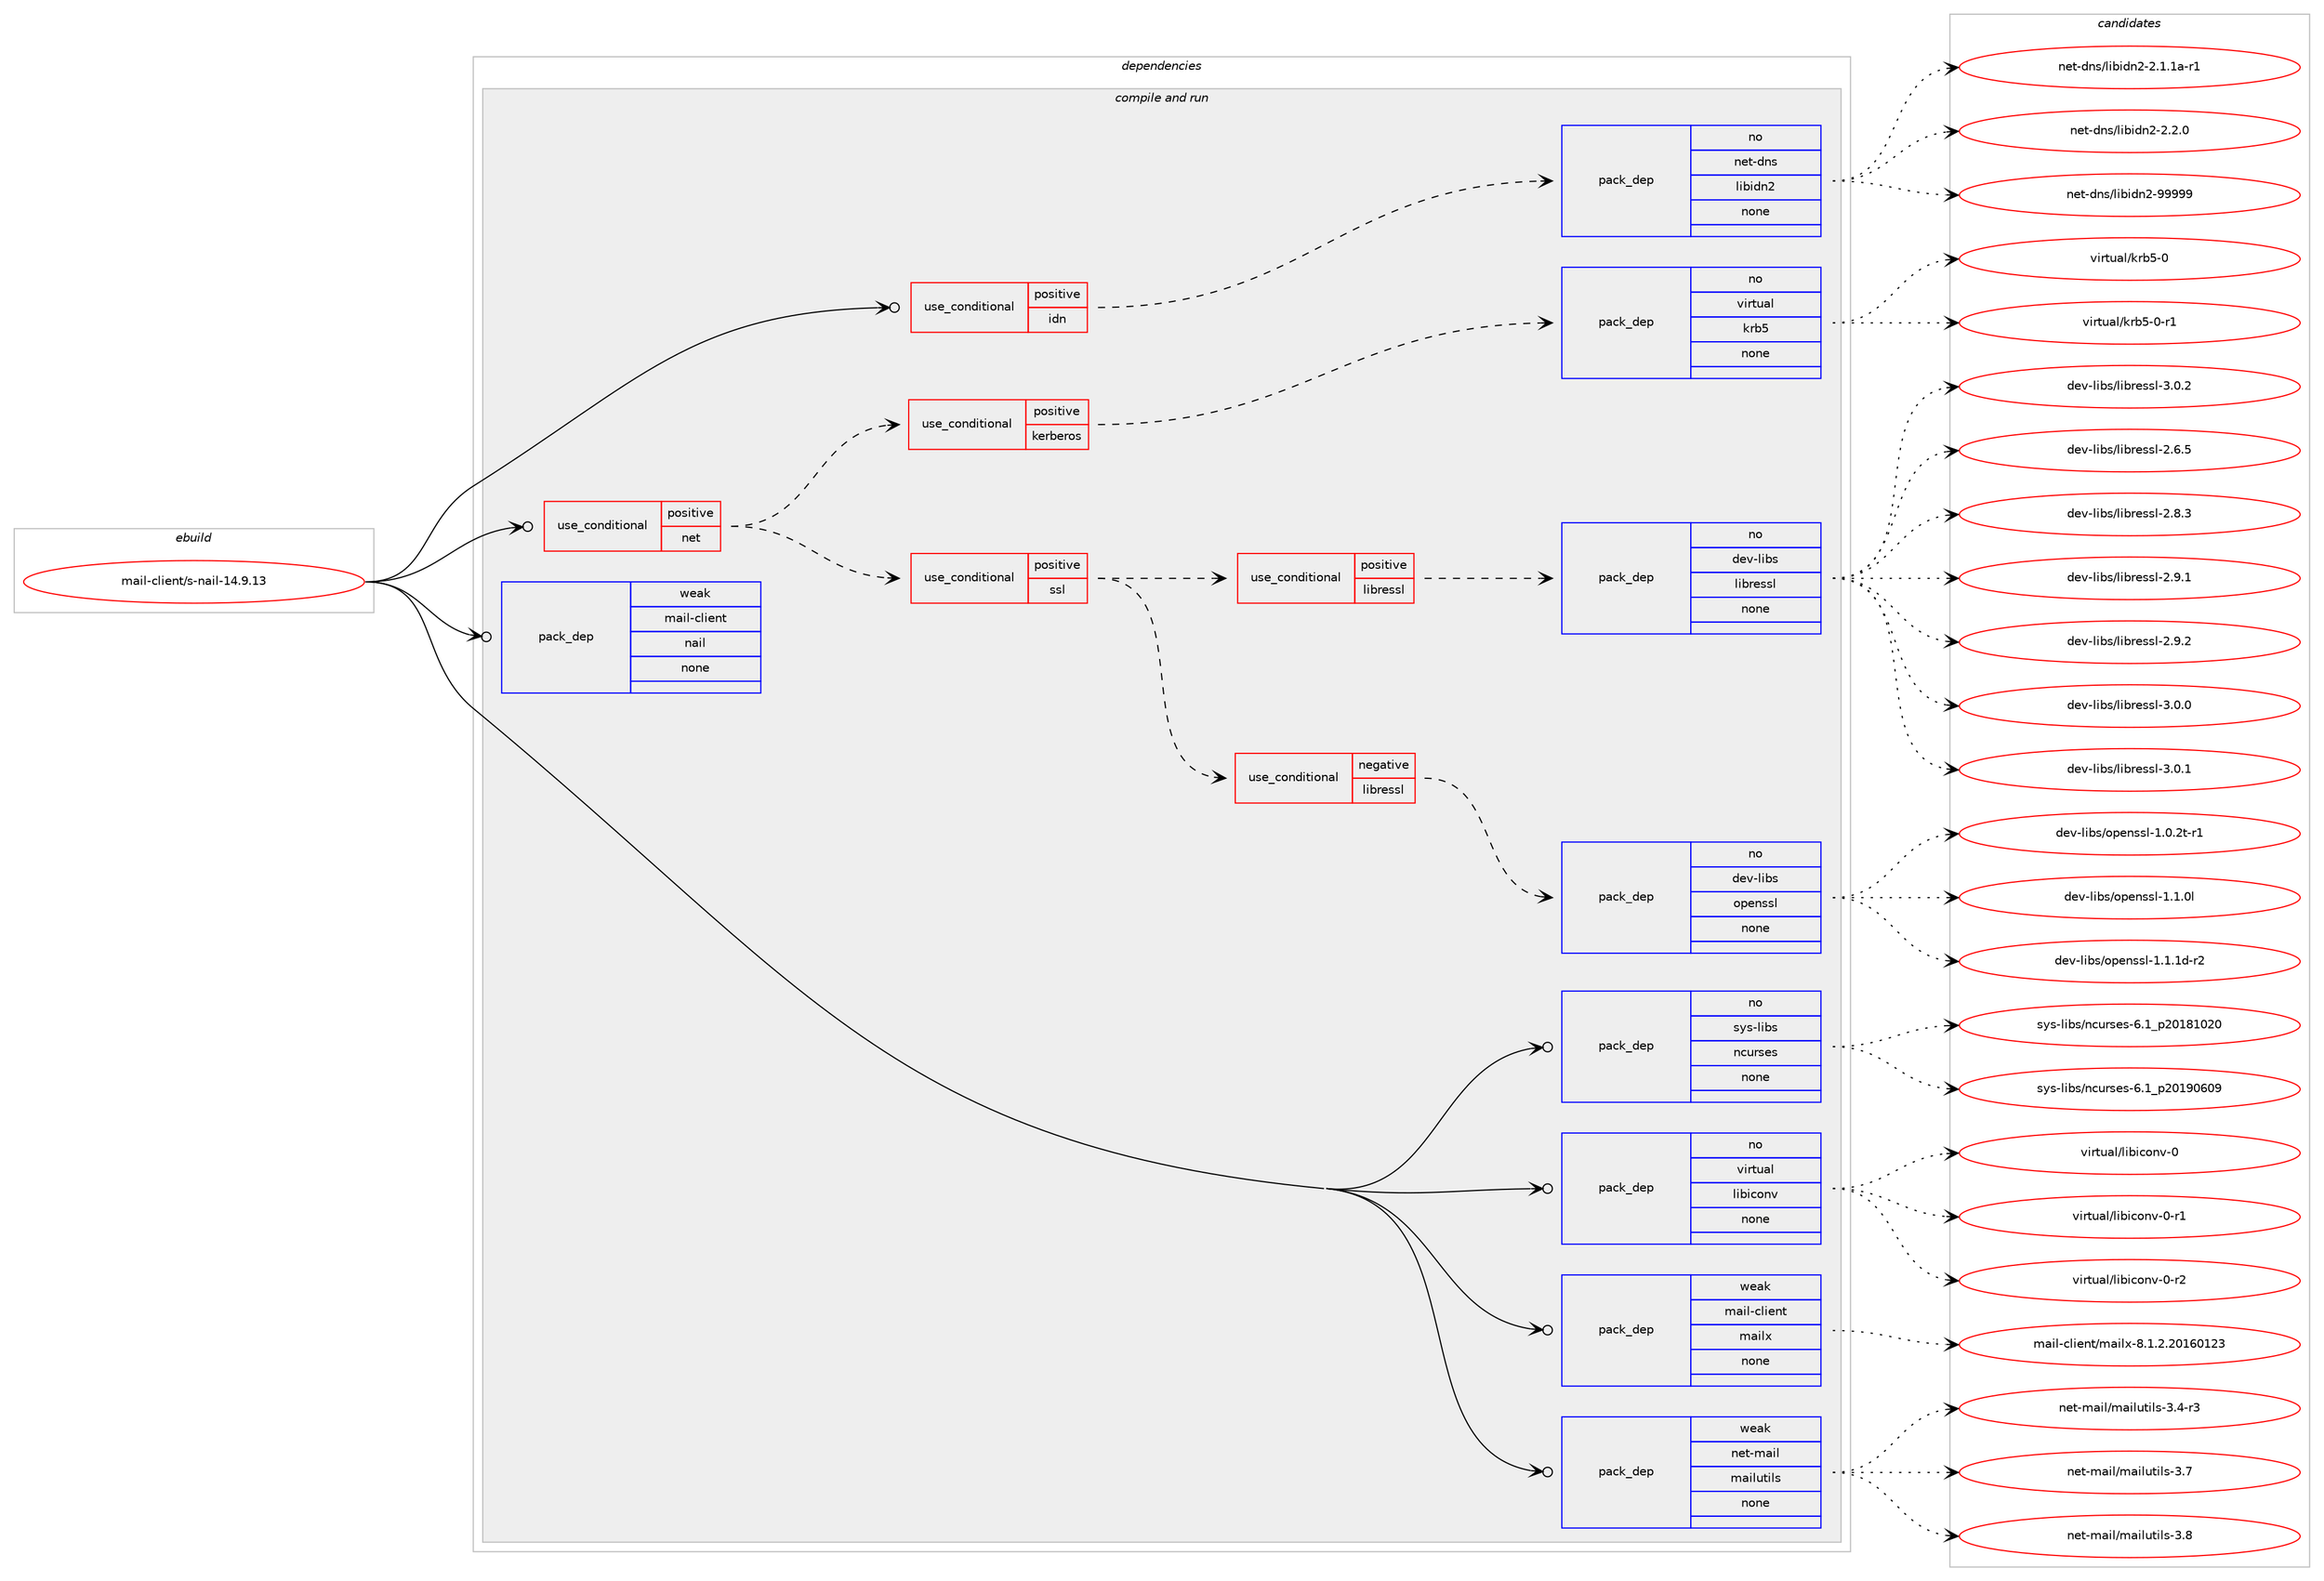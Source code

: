digraph prolog {

# *************
# Graph options
# *************

newrank=true;
concentrate=true;
compound=true;
graph [rankdir=LR,fontname=Helvetica,fontsize=10,ranksep=1.5];#, ranksep=2.5, nodesep=0.2];
edge  [arrowhead=vee];
node  [fontname=Helvetica,fontsize=10];

# **********
# The ebuild
# **********

subgraph cluster_leftcol {
color=gray;
rank=same;
label=<<i>ebuild</i>>;
id [label="mail-client/s-nail-14.9.13", color=red, width=4, href="../mail-client/s-nail-14.9.13.svg"];
}

# ****************
# The dependencies
# ****************

subgraph cluster_midcol {
color=gray;
label=<<i>dependencies</i>>;
subgraph cluster_compile {
fillcolor="#eeeeee";
style=filled;
label=<<i>compile</i>>;
}
subgraph cluster_compileandrun {
fillcolor="#eeeeee";
style=filled;
label=<<i>compile and run</i>>;
subgraph cond188197 {
dependency771937 [label=<<TABLE BORDER="0" CELLBORDER="1" CELLSPACING="0" CELLPADDING="4"><TR><TD ROWSPAN="3" CELLPADDING="10">use_conditional</TD></TR><TR><TD>positive</TD></TR><TR><TD>idn</TD></TR></TABLE>>, shape=none, color=red];
subgraph pack570374 {
dependency771938 [label=<<TABLE BORDER="0" CELLBORDER="1" CELLSPACING="0" CELLPADDING="4" WIDTH="220"><TR><TD ROWSPAN="6" CELLPADDING="30">pack_dep</TD></TR><TR><TD WIDTH="110">no</TD></TR><TR><TD>net-dns</TD></TR><TR><TD>libidn2</TD></TR><TR><TD>none</TD></TR><TR><TD></TD></TR></TABLE>>, shape=none, color=blue];
}
dependency771937:e -> dependency771938:w [weight=20,style="dashed",arrowhead="vee"];
}
id:e -> dependency771937:w [weight=20,style="solid",arrowhead="odotvee"];
subgraph cond188198 {
dependency771939 [label=<<TABLE BORDER="0" CELLBORDER="1" CELLSPACING="0" CELLPADDING="4"><TR><TD ROWSPAN="3" CELLPADDING="10">use_conditional</TD></TR><TR><TD>positive</TD></TR><TR><TD>net</TD></TR></TABLE>>, shape=none, color=red];
subgraph cond188199 {
dependency771940 [label=<<TABLE BORDER="0" CELLBORDER="1" CELLSPACING="0" CELLPADDING="4"><TR><TD ROWSPAN="3" CELLPADDING="10">use_conditional</TD></TR><TR><TD>positive</TD></TR><TR><TD>ssl</TD></TR></TABLE>>, shape=none, color=red];
subgraph cond188200 {
dependency771941 [label=<<TABLE BORDER="0" CELLBORDER="1" CELLSPACING="0" CELLPADDING="4"><TR><TD ROWSPAN="3" CELLPADDING="10">use_conditional</TD></TR><TR><TD>negative</TD></TR><TR><TD>libressl</TD></TR></TABLE>>, shape=none, color=red];
subgraph pack570375 {
dependency771942 [label=<<TABLE BORDER="0" CELLBORDER="1" CELLSPACING="0" CELLPADDING="4" WIDTH="220"><TR><TD ROWSPAN="6" CELLPADDING="30">pack_dep</TD></TR><TR><TD WIDTH="110">no</TD></TR><TR><TD>dev-libs</TD></TR><TR><TD>openssl</TD></TR><TR><TD>none</TD></TR><TR><TD></TD></TR></TABLE>>, shape=none, color=blue];
}
dependency771941:e -> dependency771942:w [weight=20,style="dashed",arrowhead="vee"];
}
dependency771940:e -> dependency771941:w [weight=20,style="dashed",arrowhead="vee"];
subgraph cond188201 {
dependency771943 [label=<<TABLE BORDER="0" CELLBORDER="1" CELLSPACING="0" CELLPADDING="4"><TR><TD ROWSPAN="3" CELLPADDING="10">use_conditional</TD></TR><TR><TD>positive</TD></TR><TR><TD>libressl</TD></TR></TABLE>>, shape=none, color=red];
subgraph pack570376 {
dependency771944 [label=<<TABLE BORDER="0" CELLBORDER="1" CELLSPACING="0" CELLPADDING="4" WIDTH="220"><TR><TD ROWSPAN="6" CELLPADDING="30">pack_dep</TD></TR><TR><TD WIDTH="110">no</TD></TR><TR><TD>dev-libs</TD></TR><TR><TD>libressl</TD></TR><TR><TD>none</TD></TR><TR><TD></TD></TR></TABLE>>, shape=none, color=blue];
}
dependency771943:e -> dependency771944:w [weight=20,style="dashed",arrowhead="vee"];
}
dependency771940:e -> dependency771943:w [weight=20,style="dashed",arrowhead="vee"];
}
dependency771939:e -> dependency771940:w [weight=20,style="dashed",arrowhead="vee"];
subgraph cond188202 {
dependency771945 [label=<<TABLE BORDER="0" CELLBORDER="1" CELLSPACING="0" CELLPADDING="4"><TR><TD ROWSPAN="3" CELLPADDING="10">use_conditional</TD></TR><TR><TD>positive</TD></TR><TR><TD>kerberos</TD></TR></TABLE>>, shape=none, color=red];
subgraph pack570377 {
dependency771946 [label=<<TABLE BORDER="0" CELLBORDER="1" CELLSPACING="0" CELLPADDING="4" WIDTH="220"><TR><TD ROWSPAN="6" CELLPADDING="30">pack_dep</TD></TR><TR><TD WIDTH="110">no</TD></TR><TR><TD>virtual</TD></TR><TR><TD>krb5</TD></TR><TR><TD>none</TD></TR><TR><TD></TD></TR></TABLE>>, shape=none, color=blue];
}
dependency771945:e -> dependency771946:w [weight=20,style="dashed",arrowhead="vee"];
}
dependency771939:e -> dependency771945:w [weight=20,style="dashed",arrowhead="vee"];
}
id:e -> dependency771939:w [weight=20,style="solid",arrowhead="odotvee"];
subgraph pack570378 {
dependency771947 [label=<<TABLE BORDER="0" CELLBORDER="1" CELLSPACING="0" CELLPADDING="4" WIDTH="220"><TR><TD ROWSPAN="6" CELLPADDING="30">pack_dep</TD></TR><TR><TD WIDTH="110">no</TD></TR><TR><TD>sys-libs</TD></TR><TR><TD>ncurses</TD></TR><TR><TD>none</TD></TR><TR><TD></TD></TR></TABLE>>, shape=none, color=blue];
}
id:e -> dependency771947:w [weight=20,style="solid",arrowhead="odotvee"];
subgraph pack570379 {
dependency771948 [label=<<TABLE BORDER="0" CELLBORDER="1" CELLSPACING="0" CELLPADDING="4" WIDTH="220"><TR><TD ROWSPAN="6" CELLPADDING="30">pack_dep</TD></TR><TR><TD WIDTH="110">no</TD></TR><TR><TD>virtual</TD></TR><TR><TD>libiconv</TD></TR><TR><TD>none</TD></TR><TR><TD></TD></TR></TABLE>>, shape=none, color=blue];
}
id:e -> dependency771948:w [weight=20,style="solid",arrowhead="odotvee"];
subgraph pack570380 {
dependency771949 [label=<<TABLE BORDER="0" CELLBORDER="1" CELLSPACING="0" CELLPADDING="4" WIDTH="220"><TR><TD ROWSPAN="6" CELLPADDING="30">pack_dep</TD></TR><TR><TD WIDTH="110">weak</TD></TR><TR><TD>mail-client</TD></TR><TR><TD>mailx</TD></TR><TR><TD>none</TD></TR><TR><TD></TD></TR></TABLE>>, shape=none, color=blue];
}
id:e -> dependency771949:w [weight=20,style="solid",arrowhead="odotvee"];
subgraph pack570381 {
dependency771950 [label=<<TABLE BORDER="0" CELLBORDER="1" CELLSPACING="0" CELLPADDING="4" WIDTH="220"><TR><TD ROWSPAN="6" CELLPADDING="30">pack_dep</TD></TR><TR><TD WIDTH="110">weak</TD></TR><TR><TD>mail-client</TD></TR><TR><TD>nail</TD></TR><TR><TD>none</TD></TR><TR><TD></TD></TR></TABLE>>, shape=none, color=blue];
}
id:e -> dependency771950:w [weight=20,style="solid",arrowhead="odotvee"];
subgraph pack570382 {
dependency771951 [label=<<TABLE BORDER="0" CELLBORDER="1" CELLSPACING="0" CELLPADDING="4" WIDTH="220"><TR><TD ROWSPAN="6" CELLPADDING="30">pack_dep</TD></TR><TR><TD WIDTH="110">weak</TD></TR><TR><TD>net-mail</TD></TR><TR><TD>mailutils</TD></TR><TR><TD>none</TD></TR><TR><TD></TD></TR></TABLE>>, shape=none, color=blue];
}
id:e -> dependency771951:w [weight=20,style="solid",arrowhead="odotvee"];
}
subgraph cluster_run {
fillcolor="#eeeeee";
style=filled;
label=<<i>run</i>>;
}
}

# **************
# The candidates
# **************

subgraph cluster_choices {
rank=same;
color=gray;
label=<<i>candidates</i>>;

subgraph choice570374 {
color=black;
nodesep=1;
choice11010111645100110115471081059810510011050455046494649974511449 [label="net-dns/libidn2-2.1.1a-r1", color=red, width=4,href="../net-dns/libidn2-2.1.1a-r1.svg"];
choice11010111645100110115471081059810510011050455046504648 [label="net-dns/libidn2-2.2.0", color=red, width=4,href="../net-dns/libidn2-2.2.0.svg"];
choice11010111645100110115471081059810510011050455757575757 [label="net-dns/libidn2-99999", color=red, width=4,href="../net-dns/libidn2-99999.svg"];
dependency771938:e -> choice11010111645100110115471081059810510011050455046494649974511449:w [style=dotted,weight="100"];
dependency771938:e -> choice11010111645100110115471081059810510011050455046504648:w [style=dotted,weight="100"];
dependency771938:e -> choice11010111645100110115471081059810510011050455757575757:w [style=dotted,weight="100"];
}
subgraph choice570375 {
color=black;
nodesep=1;
choice1001011184510810598115471111121011101151151084549464846501164511449 [label="dev-libs/openssl-1.0.2t-r1", color=red, width=4,href="../dev-libs/openssl-1.0.2t-r1.svg"];
choice100101118451081059811547111112101110115115108454946494648108 [label="dev-libs/openssl-1.1.0l", color=red, width=4,href="../dev-libs/openssl-1.1.0l.svg"];
choice1001011184510810598115471111121011101151151084549464946491004511450 [label="dev-libs/openssl-1.1.1d-r2", color=red, width=4,href="../dev-libs/openssl-1.1.1d-r2.svg"];
dependency771942:e -> choice1001011184510810598115471111121011101151151084549464846501164511449:w [style=dotted,weight="100"];
dependency771942:e -> choice100101118451081059811547111112101110115115108454946494648108:w [style=dotted,weight="100"];
dependency771942:e -> choice1001011184510810598115471111121011101151151084549464946491004511450:w [style=dotted,weight="100"];
}
subgraph choice570376 {
color=black;
nodesep=1;
choice10010111845108105981154710810598114101115115108455046544653 [label="dev-libs/libressl-2.6.5", color=red, width=4,href="../dev-libs/libressl-2.6.5.svg"];
choice10010111845108105981154710810598114101115115108455046564651 [label="dev-libs/libressl-2.8.3", color=red, width=4,href="../dev-libs/libressl-2.8.3.svg"];
choice10010111845108105981154710810598114101115115108455046574649 [label="dev-libs/libressl-2.9.1", color=red, width=4,href="../dev-libs/libressl-2.9.1.svg"];
choice10010111845108105981154710810598114101115115108455046574650 [label="dev-libs/libressl-2.9.2", color=red, width=4,href="../dev-libs/libressl-2.9.2.svg"];
choice10010111845108105981154710810598114101115115108455146484648 [label="dev-libs/libressl-3.0.0", color=red, width=4,href="../dev-libs/libressl-3.0.0.svg"];
choice10010111845108105981154710810598114101115115108455146484649 [label="dev-libs/libressl-3.0.1", color=red, width=4,href="../dev-libs/libressl-3.0.1.svg"];
choice10010111845108105981154710810598114101115115108455146484650 [label="dev-libs/libressl-3.0.2", color=red, width=4,href="../dev-libs/libressl-3.0.2.svg"];
dependency771944:e -> choice10010111845108105981154710810598114101115115108455046544653:w [style=dotted,weight="100"];
dependency771944:e -> choice10010111845108105981154710810598114101115115108455046564651:w [style=dotted,weight="100"];
dependency771944:e -> choice10010111845108105981154710810598114101115115108455046574649:w [style=dotted,weight="100"];
dependency771944:e -> choice10010111845108105981154710810598114101115115108455046574650:w [style=dotted,weight="100"];
dependency771944:e -> choice10010111845108105981154710810598114101115115108455146484648:w [style=dotted,weight="100"];
dependency771944:e -> choice10010111845108105981154710810598114101115115108455146484649:w [style=dotted,weight="100"];
dependency771944:e -> choice10010111845108105981154710810598114101115115108455146484650:w [style=dotted,weight="100"];
}
subgraph choice570377 {
color=black;
nodesep=1;
choice118105114116117971084710711498534548 [label="virtual/krb5-0", color=red, width=4,href="../virtual/krb5-0.svg"];
choice1181051141161179710847107114985345484511449 [label="virtual/krb5-0-r1", color=red, width=4,href="../virtual/krb5-0-r1.svg"];
dependency771946:e -> choice118105114116117971084710711498534548:w [style=dotted,weight="100"];
dependency771946:e -> choice1181051141161179710847107114985345484511449:w [style=dotted,weight="100"];
}
subgraph choice570378 {
color=black;
nodesep=1;
choice1151211154510810598115471109911711411510111545544649951125048495649485048 [label="sys-libs/ncurses-6.1_p20181020", color=red, width=4,href="../sys-libs/ncurses-6.1_p20181020.svg"];
choice1151211154510810598115471109911711411510111545544649951125048495748544857 [label="sys-libs/ncurses-6.1_p20190609", color=red, width=4,href="../sys-libs/ncurses-6.1_p20190609.svg"];
dependency771947:e -> choice1151211154510810598115471109911711411510111545544649951125048495649485048:w [style=dotted,weight="100"];
dependency771947:e -> choice1151211154510810598115471109911711411510111545544649951125048495748544857:w [style=dotted,weight="100"];
}
subgraph choice570379 {
color=black;
nodesep=1;
choice118105114116117971084710810598105991111101184548 [label="virtual/libiconv-0", color=red, width=4,href="../virtual/libiconv-0.svg"];
choice1181051141161179710847108105981059911111011845484511449 [label="virtual/libiconv-0-r1", color=red, width=4,href="../virtual/libiconv-0-r1.svg"];
choice1181051141161179710847108105981059911111011845484511450 [label="virtual/libiconv-0-r2", color=red, width=4,href="../virtual/libiconv-0-r2.svg"];
dependency771948:e -> choice118105114116117971084710810598105991111101184548:w [style=dotted,weight="100"];
dependency771948:e -> choice1181051141161179710847108105981059911111011845484511449:w [style=dotted,weight="100"];
dependency771948:e -> choice1181051141161179710847108105981059911111011845484511450:w [style=dotted,weight="100"];
}
subgraph choice570380 {
color=black;
nodesep=1;
choice1099710510845991081051011101164710997105108120455646494650465048495448495051 [label="mail-client/mailx-8.1.2.20160123", color=red, width=4,href="../mail-client/mailx-8.1.2.20160123.svg"];
dependency771949:e -> choice1099710510845991081051011101164710997105108120455646494650465048495448495051:w [style=dotted,weight="100"];
}
subgraph choice570381 {
color=black;
nodesep=1;
}
subgraph choice570382 {
color=black;
nodesep=1;
choice11010111645109971051084710997105108117116105108115455146524511451 [label="net-mail/mailutils-3.4-r3", color=red, width=4,href="../net-mail/mailutils-3.4-r3.svg"];
choice1101011164510997105108471099710510811711610510811545514655 [label="net-mail/mailutils-3.7", color=red, width=4,href="../net-mail/mailutils-3.7.svg"];
choice1101011164510997105108471099710510811711610510811545514656 [label="net-mail/mailutils-3.8", color=red, width=4,href="../net-mail/mailutils-3.8.svg"];
dependency771951:e -> choice11010111645109971051084710997105108117116105108115455146524511451:w [style=dotted,weight="100"];
dependency771951:e -> choice1101011164510997105108471099710510811711610510811545514655:w [style=dotted,weight="100"];
dependency771951:e -> choice1101011164510997105108471099710510811711610510811545514656:w [style=dotted,weight="100"];
}
}

}

